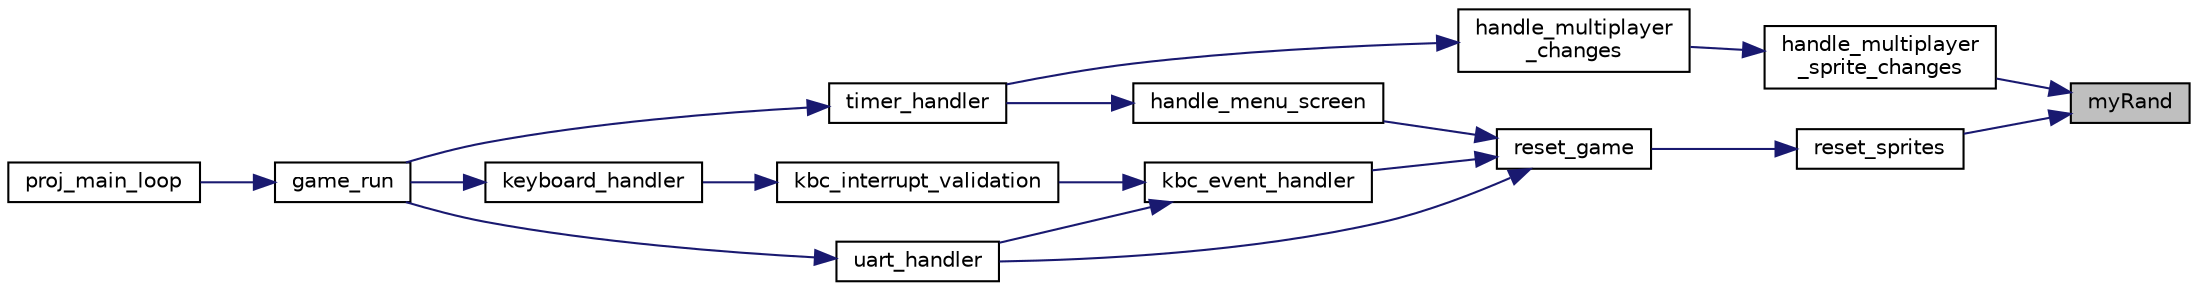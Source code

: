 digraph "myRand"
{
 // LATEX_PDF_SIZE
  edge [fontname="Helvetica",fontsize="10",labelfontname="Helvetica",labelfontsize="10"];
  node [fontname="Helvetica",fontsize="10",shape=record];
  rankdir="RL";
  Node1 [label="myRand",height=0.2,width=0.4,color="black", fillcolor="grey75", style="filled", fontcolor="black",tooltip="used to make the same function as rand() and srand() but works fine This code module as imported from..."];
  Node1 -> Node2 [dir="back",color="midnightblue",fontsize="10",style="solid",fontname="Helvetica"];
  Node2 [label="handle_multiplayer\l_sprite_changes",height=0.2,width=0.4,color="black", fillcolor="white", style="filled",URL="$sprite_8h.html#ac6bf330546ad3041f28137d976dfa0dd",tooltip="handles every move, animation and collisions of every sprite on game"];
  Node2 -> Node3 [dir="back",color="midnightblue",fontsize="10",style="solid",fontname="Helvetica"];
  Node3 [label="handle_multiplayer\l_changes",height=0.2,width=0.4,color="black", fillcolor="white", style="filled",URL="$state__machine_8h.html#a6f594055811de08297e195fb8610d32c",tooltip="handles multiplayer game changes"];
  Node3 -> Node4 [dir="back",color="midnightblue",fontsize="10",style="solid",fontname="Helvetica"];
  Node4 [label="timer_handler",height=0.2,width=0.4,color="black", fillcolor="white", style="filled",URL="$group__game.html#gaaeeaa634eac815915c1307850128fa6a",tooltip="handle timer interrupts"];
  Node4 -> Node5 [dir="back",color="midnightblue",fontsize="10",style="solid",fontname="Helvetica"];
  Node5 [label="game_run",height=0.2,width=0.4,color="black", fillcolor="white", style="filled",URL="$group__game.html#ga25300199ba6cf6bfe2f16998384874b7",tooltip="check all th interrupts while the game is running and make changes"];
  Node5 -> Node6 [dir="back",color="midnightblue",fontsize="10",style="solid",fontname="Helvetica"];
  Node6 [label="proj_main_loop",height=0.2,width=0.4,color="black", fillcolor="white", style="filled",URL="$proj_8c.html#a90aad768b0a0b41e4bcacc566b0cae6e",tooltip="project main loop used to run the programs"];
  Node1 -> Node7 [dir="back",color="midnightblue",fontsize="10",style="solid",fontname="Helvetica"];
  Node7 [label="reset_sprites",height=0.2,width=0.4,color="black", fillcolor="white", style="filled",URL="$sprite_8h.html#addb303244021cea7f85d1f6645a53b9a",tooltip="goes back to the initial positions and speed"];
  Node7 -> Node8 [dir="back",color="midnightblue",fontsize="10",style="solid",fontname="Helvetica"];
  Node8 [label="reset_game",height=0.2,width=0.4,color="black", fillcolor="white", style="filled",URL="$group__game.html#gafc9166b05283e70d74e27e9e20585878",tooltip="reset game variavels all game variavels"];
  Node8 -> Node9 [dir="back",color="midnightblue",fontsize="10",style="solid",fontname="Helvetica"];
  Node9 [label="handle_menu_screen",height=0.2,width=0.4,color="black", fillcolor="white", style="filled",URL="$state__machine_8h.html#a1911f92e97e5008acba3c45d2d70acba",tooltip="used to handle changes(clicks) in menu screen"];
  Node9 -> Node4 [dir="back",color="midnightblue",fontsize="10",style="solid",fontname="Helvetica"];
  Node8 -> Node10 [dir="back",color="midnightblue",fontsize="10",style="solid",fontname="Helvetica"];
  Node10 [label="kbc_event_handler",height=0.2,width=0.4,color="black", fillcolor="white", style="filled",URL="$state__machine_8h.html#a8fd09b3048c937168ac1c08af9b19bb0",tooltip="make all the changes in the game related to the key event received"];
  Node10 -> Node11 [dir="back",color="midnightblue",fontsize="10",style="solid",fontname="Helvetica"];
  Node11 [label="kbc_interrupt_validation",height=0.2,width=0.4,color="black", fillcolor="white", style="filled",URL="$state__machine_8h.html#a0ea82436a2c2f51732b15283404d213a",tooltip="validate the interrupt recived from the keyboard"];
  Node11 -> Node12 [dir="back",color="midnightblue",fontsize="10",style="solid",fontname="Helvetica"];
  Node12 [label="keyboard_handler",height=0.2,width=0.4,color="black", fillcolor="white", style="filled",URL="$group__game.html#ga2ede7a7d641eb07fc9c351b475e23154",tooltip="handle the keyboard interrupt and make all the ncesseary changes"];
  Node12 -> Node5 [dir="back",color="midnightblue",fontsize="10",style="solid",fontname="Helvetica"];
  Node10 -> Node13 [dir="back",color="midnightblue",fontsize="10",style="solid",fontname="Helvetica"];
  Node13 [label="uart_handler",height=0.2,width=0.4,color="black", fillcolor="white", style="filled",URL="$group__game.html#gaa66e83b4b853e2ec7b2acdb646adbedb",tooltip="handles uart interrupts"];
  Node13 -> Node5 [dir="back",color="midnightblue",fontsize="10",style="solid",fontname="Helvetica"];
  Node8 -> Node13 [dir="back",color="midnightblue",fontsize="10",style="solid",fontname="Helvetica"];
}
